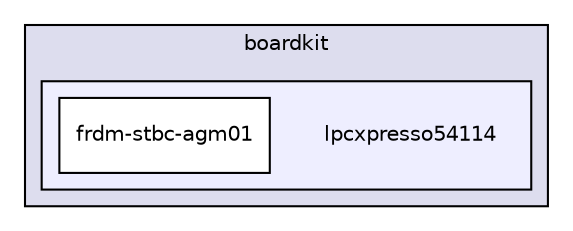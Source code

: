 digraph "boardkit/lpcxpresso54114" {
  compound=true
  node [ fontsize="10", fontname="Helvetica"];
  edge [ labelfontsize="10", labelfontname="Helvetica"];
  subgraph clusterdir_6994211064bad48d3d63a6227f5100d6 {
    graph [ bgcolor="#ddddee", pencolor="black", label="boardkit" fontname="Helvetica", fontsize="10", URL="dir_6994211064bad48d3d63a6227f5100d6.html"]
  subgraph clusterdir_311984c7c6eeb5b62dd470fcd53a1b8f {
    graph [ bgcolor="#eeeeff", pencolor="black", label="" URL="dir_311984c7c6eeb5b62dd470fcd53a1b8f.html"];
    dir_311984c7c6eeb5b62dd470fcd53a1b8f [shape=plaintext label="lpcxpresso54114"];
    dir_ae51520c3634dccc94b0ba4d5c61e415 [shape=box label="frdm-stbc-agm01" color="black" fillcolor="white" style="filled" URL="dir_ae51520c3634dccc94b0ba4d5c61e415.html"];
  }
  }
}
